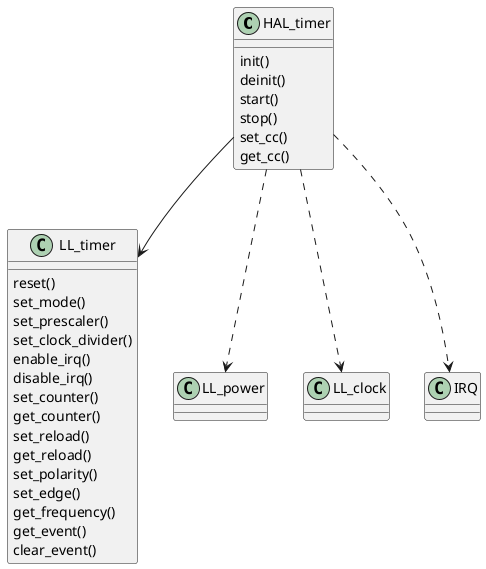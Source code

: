 @startuml
class HAL_timer {
	init()
	deinit()
	start()
	stop()
	set_cc()
	get_cc()
}

class LL_timer {
	reset()
	set_mode()
	set_prescaler()
	set_clock_divider()
	enable_irq()
	disable_irq()
	set_counter()
	get_counter()
	set_reload()
	get_reload()
	set_polarity()
	set_edge()
	get_frequency()
	get_event()
	clear_event()
}

HAL_timer --> LL_timer
HAL_timer ..> LL_power
HAL_timer ..> LL_clock
HAL_timer ..> IRQ
@enduml
